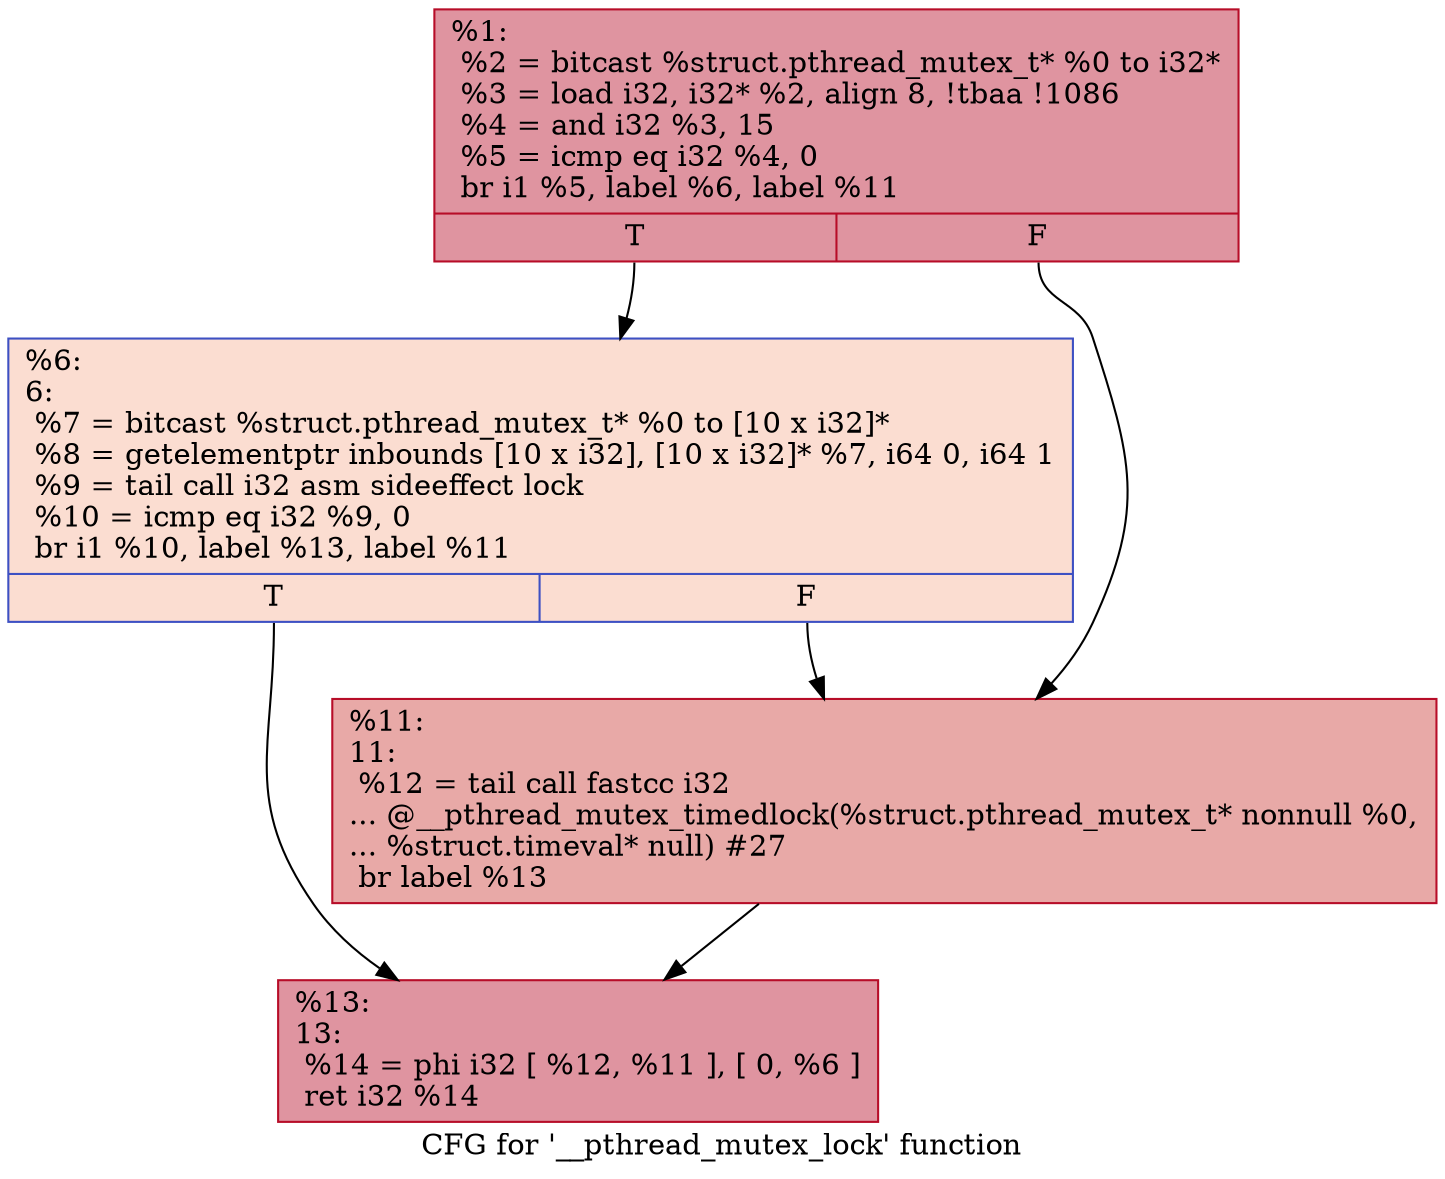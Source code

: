 digraph "CFG for '__pthread_mutex_lock' function" {
	label="CFG for '__pthread_mutex_lock' function";

	Node0x2479de0 [shape=record,color="#b70d28ff", style=filled, fillcolor="#b70d2870",label="{%1:\l  %2 = bitcast %struct.pthread_mutex_t* %0 to i32*\l  %3 = load i32, i32* %2, align 8, !tbaa !1086\l  %4 = and i32 %3, 15\l  %5 = icmp eq i32 %4, 0\l  br i1 %5, label %6, label %11\l|{<s0>T|<s1>F}}"];
	Node0x2479de0:s0 -> Node0x247ab10;
	Node0x2479de0:s1 -> Node0x247ab60;
	Node0x247ab10 [shape=record,color="#3d50c3ff", style=filled, fillcolor="#f7b39670",label="{%6:\l6:                                                \l  %7 = bitcast %struct.pthread_mutex_t* %0 to [10 x i32]*\l  %8 = getelementptr inbounds [10 x i32], [10 x i32]* %7, i64 0, i64 1\l  %9 = tail call i32 asm sideeffect lock \l  %10 = icmp eq i32 %9, 0\l  br i1 %10, label %13, label %11\l|{<s0>T|<s1>F}}"];
	Node0x247ab10:s0 -> Node0x247abb0;
	Node0x247ab10:s1 -> Node0x247ab60;
	Node0x247ab60 [shape=record,color="#b70d28ff", style=filled, fillcolor="#ca3b3770",label="{%11:\l11:                                               \l  %12 = tail call fastcc i32\l... @__pthread_mutex_timedlock(%struct.pthread_mutex_t* nonnull %0,\l... %struct.timeval* null) #27\l  br label %13\l}"];
	Node0x247ab60 -> Node0x247abb0;
	Node0x247abb0 [shape=record,color="#b70d28ff", style=filled, fillcolor="#b70d2870",label="{%13:\l13:                                               \l  %14 = phi i32 [ %12, %11 ], [ 0, %6 ]\l  ret i32 %14\l}"];
}
